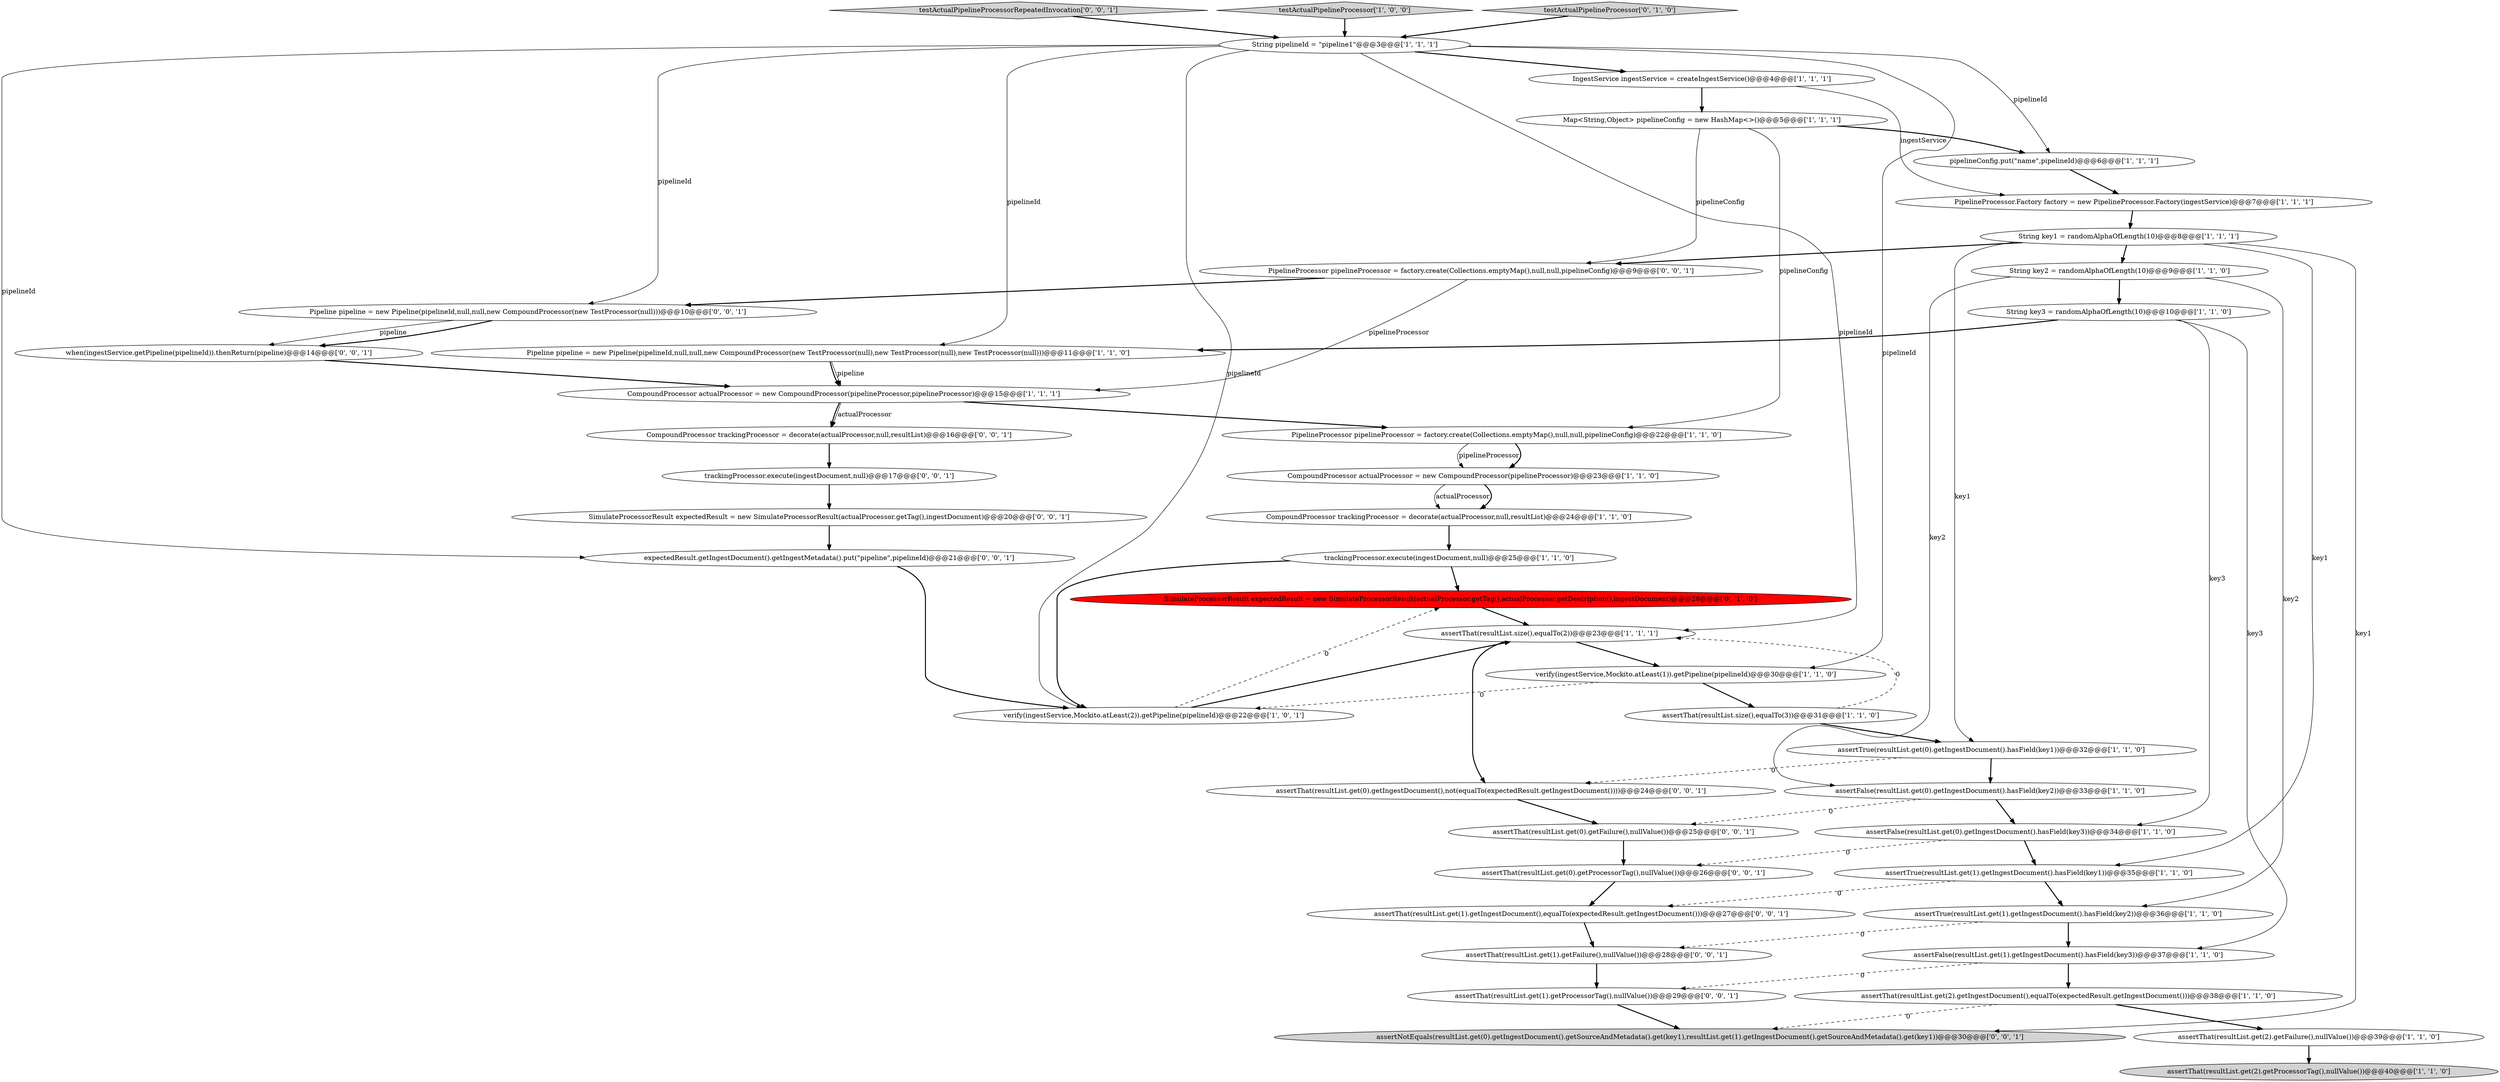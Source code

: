 digraph {
33 [style = filled, label = "assertNotEquals(resultList.get(0).getIngestDocument().getSourceAndMetadata().get(key1),resultList.get(1).getIngestDocument().getSourceAndMetadata().get(key1))@@@30@@@['0', '0', '1']", fillcolor = lightgray, shape = ellipse image = "AAA0AAABBB3BBB"];
28 [style = filled, label = "SimulateProcessorResult expectedResult = new SimulateProcessorResult(actualProcessor.getTag(),actualProcessor.getDescription(),ingestDocument)@@@28@@@['0', '1', '0']", fillcolor = red, shape = ellipse image = "AAA1AAABBB2BBB"];
37 [style = filled, label = "assertThat(resultList.get(1).getFailure(),nullValue())@@@28@@@['0', '0', '1']", fillcolor = white, shape = ellipse image = "AAA0AAABBB3BBB"];
2 [style = filled, label = "PipelineProcessor pipelineProcessor = factory.create(Collections.emptyMap(),null,null,pipelineConfig)@@@22@@@['1', '1', '0']", fillcolor = white, shape = ellipse image = "AAA0AAABBB1BBB"];
12 [style = filled, label = "assertThat(resultList.get(2).getProcessorTag(),nullValue())@@@40@@@['1', '1', '0']", fillcolor = lightgray, shape = ellipse image = "AAA0AAABBB1BBB"];
38 [style = filled, label = "testActualPipelineProcessorRepeatedInvocation['0', '0', '1']", fillcolor = lightgray, shape = diamond image = "AAA0AAABBB3BBB"];
10 [style = filled, label = "String key3 = randomAlphaOfLength(10)@@@10@@@['1', '1', '0']", fillcolor = white, shape = ellipse image = "AAA0AAABBB1BBB"];
44 [style = filled, label = "assertThat(resultList.get(1).getIngestDocument(),equalTo(expectedResult.getIngestDocument()))@@@27@@@['0', '0', '1']", fillcolor = white, shape = ellipse image = "AAA0AAABBB3BBB"];
15 [style = filled, label = "assertThat(resultList.size(),equalTo(2))@@@23@@@['1', '1', '1']", fillcolor = white, shape = ellipse image = "AAA0AAABBB1BBB"];
16 [style = filled, label = "PipelineProcessor.Factory factory = new PipelineProcessor.Factory(ingestService)@@@7@@@['1', '1', '1']", fillcolor = white, shape = ellipse image = "AAA0AAABBB1BBB"];
19 [style = filled, label = "pipelineConfig.put(\"name\",pipelineId)@@@6@@@['1', '1', '1']", fillcolor = white, shape = ellipse image = "AAA0AAABBB1BBB"];
32 [style = filled, label = "assertThat(resultList.get(0).getFailure(),nullValue())@@@25@@@['0', '0', '1']", fillcolor = white, shape = ellipse image = "AAA0AAABBB3BBB"];
8 [style = filled, label = "CompoundProcessor trackingProcessor = decorate(actualProcessor,null,resultList)@@@24@@@['1', '1', '0']", fillcolor = white, shape = ellipse image = "AAA0AAABBB1BBB"];
6 [style = filled, label = "assertTrue(resultList.get(0).getIngestDocument().hasField(key1))@@@32@@@['1', '1', '0']", fillcolor = white, shape = ellipse image = "AAA0AAABBB1BBB"];
17 [style = filled, label = "trackingProcessor.execute(ingestDocument,null)@@@25@@@['1', '1', '0']", fillcolor = white, shape = ellipse image = "AAA0AAABBB1BBB"];
20 [style = filled, label = "assertFalse(resultList.get(1).getIngestDocument().hasField(key3))@@@37@@@['1', '1', '0']", fillcolor = white, shape = ellipse image = "AAA0AAABBB1BBB"];
39 [style = filled, label = "when(ingestService.getPipeline(pipelineId)).thenReturn(pipeline)@@@14@@@['0', '0', '1']", fillcolor = white, shape = ellipse image = "AAA0AAABBB3BBB"];
3 [style = filled, label = "String pipelineId = \"pipeline1\"@@@3@@@['1', '1', '1']", fillcolor = white, shape = ellipse image = "AAA0AAABBB1BBB"];
25 [style = filled, label = "verify(ingestService,Mockito.atLeast(1)).getPipeline(pipelineId)@@@30@@@['1', '1', '0']", fillcolor = white, shape = ellipse image = "AAA0AAABBB1BBB"];
14 [style = filled, label = "CompoundProcessor actualProcessor = new CompoundProcessor(pipelineProcessor,pipelineProcessor)@@@15@@@['1', '1', '1']", fillcolor = white, shape = ellipse image = "AAA0AAABBB1BBB"];
0 [style = filled, label = "verify(ingestService,Mockito.atLeast(2)).getPipeline(pipelineId)@@@22@@@['1', '0', '1']", fillcolor = white, shape = ellipse image = "AAA0AAABBB1BBB"];
7 [style = filled, label = "assertFalse(resultList.get(0).getIngestDocument().hasField(key2))@@@33@@@['1', '1', '0']", fillcolor = white, shape = ellipse image = "AAA0AAABBB1BBB"];
23 [style = filled, label = "IngestService ingestService = createIngestService()@@@4@@@['1', '1', '1']", fillcolor = white, shape = ellipse image = "AAA0AAABBB1BBB"];
9 [style = filled, label = "CompoundProcessor actualProcessor = new CompoundProcessor(pipelineProcessor)@@@23@@@['1', '1', '0']", fillcolor = white, shape = ellipse image = "AAA0AAABBB1BBB"];
22 [style = filled, label = "assertThat(resultList.size(),equalTo(3))@@@31@@@['1', '1', '0']", fillcolor = white, shape = ellipse image = "AAA0AAABBB1BBB"];
30 [style = filled, label = "assertThat(resultList.get(0).getIngestDocument(),not(equalTo(expectedResult.getIngestDocument())))@@@24@@@['0', '0', '1']", fillcolor = white, shape = ellipse image = "AAA0AAABBB3BBB"];
34 [style = filled, label = "assertThat(resultList.get(1).getProcessorTag(),nullValue())@@@29@@@['0', '0', '1']", fillcolor = white, shape = ellipse image = "AAA0AAABBB3BBB"];
36 [style = filled, label = "Pipeline pipeline = new Pipeline(pipelineId,null,null,new CompoundProcessor(new TestProcessor(null)))@@@10@@@['0', '0', '1']", fillcolor = white, shape = ellipse image = "AAA0AAABBB3BBB"];
13 [style = filled, label = "Pipeline pipeline = new Pipeline(pipelineId,null,null,new CompoundProcessor(new TestProcessor(null),new TestProcessor(null),new TestProcessor(null)))@@@11@@@['1', '1', '0']", fillcolor = white, shape = ellipse image = "AAA0AAABBB1BBB"];
27 [style = filled, label = "testActualPipelineProcessor['1', '0', '0']", fillcolor = lightgray, shape = diamond image = "AAA0AAABBB1BBB"];
43 [style = filled, label = "trackingProcessor.execute(ingestDocument,null)@@@17@@@['0', '0', '1']", fillcolor = white, shape = ellipse image = "AAA0AAABBB3BBB"];
4 [style = filled, label = "assertFalse(resultList.get(0).getIngestDocument().hasField(key3))@@@34@@@['1', '1', '0']", fillcolor = white, shape = ellipse image = "AAA0AAABBB1BBB"];
40 [style = filled, label = "PipelineProcessor pipelineProcessor = factory.create(Collections.emptyMap(),null,null,pipelineConfig)@@@9@@@['0', '0', '1']", fillcolor = white, shape = ellipse image = "AAA0AAABBB3BBB"];
18 [style = filled, label = "assertTrue(resultList.get(1).getIngestDocument().hasField(key1))@@@35@@@['1', '1', '0']", fillcolor = white, shape = ellipse image = "AAA0AAABBB1BBB"];
26 [style = filled, label = "String key2 = randomAlphaOfLength(10)@@@9@@@['1', '1', '0']", fillcolor = white, shape = ellipse image = "AAA0AAABBB1BBB"];
42 [style = filled, label = "assertThat(resultList.get(0).getProcessorTag(),nullValue())@@@26@@@['0', '0', '1']", fillcolor = white, shape = ellipse image = "AAA0AAABBB3BBB"];
24 [style = filled, label = "assertThat(resultList.get(2).getIngestDocument(),equalTo(expectedResult.getIngestDocument()))@@@38@@@['1', '1', '0']", fillcolor = white, shape = ellipse image = "AAA0AAABBB1BBB"];
29 [style = filled, label = "testActualPipelineProcessor['0', '1', '0']", fillcolor = lightgray, shape = diamond image = "AAA0AAABBB2BBB"];
31 [style = filled, label = "CompoundProcessor trackingProcessor = decorate(actualProcessor,null,resultList)@@@16@@@['0', '0', '1']", fillcolor = white, shape = ellipse image = "AAA0AAABBB3BBB"];
1 [style = filled, label = "assertThat(resultList.get(2).getFailure(),nullValue())@@@39@@@['1', '1', '0']", fillcolor = white, shape = ellipse image = "AAA0AAABBB1BBB"];
41 [style = filled, label = "expectedResult.getIngestDocument().getIngestMetadata().put(\"pipeline\",pipelineId)@@@21@@@['0', '0', '1']", fillcolor = white, shape = ellipse image = "AAA0AAABBB3BBB"];
11 [style = filled, label = "Map<String,Object> pipelineConfig = new HashMap<>()@@@5@@@['1', '1', '1']", fillcolor = white, shape = ellipse image = "AAA0AAABBB1BBB"];
5 [style = filled, label = "assertTrue(resultList.get(1).getIngestDocument().hasField(key2))@@@36@@@['1', '1', '0']", fillcolor = white, shape = ellipse image = "AAA0AAABBB1BBB"];
35 [style = filled, label = "SimulateProcessorResult expectedResult = new SimulateProcessorResult(actualProcessor.getTag(),ingestDocument)@@@20@@@['0', '0', '1']", fillcolor = white, shape = ellipse image = "AAA0AAABBB3BBB"];
21 [style = filled, label = "String key1 = randomAlphaOfLength(10)@@@8@@@['1', '1', '1']", fillcolor = white, shape = ellipse image = "AAA0AAABBB1BBB"];
41->0 [style = bold, label=""];
28->15 [style = bold, label=""];
3->41 [style = solid, label="pipelineId"];
25->22 [style = bold, label=""];
5->20 [style = bold, label=""];
26->10 [style = bold, label=""];
23->16 [style = solid, label="ingestService"];
35->41 [style = bold, label=""];
15->25 [style = bold, label=""];
21->6 [style = solid, label="key1"];
2->9 [style = solid, label="pipelineProcessor"];
36->39 [style = solid, label="pipeline"];
14->31 [style = solid, label="actualProcessor"];
24->33 [style = dashed, label="0"];
29->3 [style = bold, label=""];
40->14 [style = solid, label="pipelineProcessor"];
27->3 [style = bold, label=""];
34->33 [style = bold, label=""];
39->14 [style = bold, label=""];
3->19 [style = solid, label="pipelineId"];
26->5 [style = solid, label="key2"];
30->32 [style = bold, label=""];
4->18 [style = bold, label=""];
25->0 [style = dashed, label="0"];
3->36 [style = solid, label="pipelineId"];
15->30 [style = bold, label=""];
2->9 [style = bold, label=""];
7->4 [style = bold, label=""];
9->8 [style = solid, label="actualProcessor"];
11->19 [style = bold, label=""];
21->18 [style = solid, label="key1"];
9->8 [style = bold, label=""];
0->28 [style = dashed, label="0"];
38->3 [style = bold, label=""];
0->15 [style = bold, label=""];
36->39 [style = bold, label=""];
22->15 [style = dashed, label="0"];
11->40 [style = solid, label="pipelineConfig"];
19->16 [style = bold, label=""];
8->17 [style = bold, label=""];
3->0 [style = solid, label="pipelineId"];
21->33 [style = solid, label="key1"];
18->44 [style = dashed, label="0"];
21->26 [style = bold, label=""];
3->23 [style = bold, label=""];
17->28 [style = bold, label=""];
3->15 [style = solid, label="pipelineId"];
3->25 [style = solid, label="pipelineId"];
17->0 [style = bold, label=""];
42->44 [style = bold, label=""];
10->4 [style = solid, label="key3"];
10->13 [style = bold, label=""];
40->36 [style = bold, label=""];
43->35 [style = bold, label=""];
20->34 [style = dashed, label="0"];
16->21 [style = bold, label=""];
18->5 [style = bold, label=""];
37->34 [style = bold, label=""];
11->2 [style = solid, label="pipelineConfig"];
14->31 [style = bold, label=""];
1->12 [style = bold, label=""];
4->42 [style = dashed, label="0"];
21->40 [style = bold, label=""];
31->43 [style = bold, label=""];
26->7 [style = solid, label="key2"];
7->32 [style = dashed, label="0"];
6->30 [style = dashed, label="0"];
14->2 [style = bold, label=""];
44->37 [style = bold, label=""];
24->1 [style = bold, label=""];
23->11 [style = bold, label=""];
6->7 [style = bold, label=""];
20->24 [style = bold, label=""];
10->20 [style = solid, label="key3"];
32->42 [style = bold, label=""];
13->14 [style = bold, label=""];
5->37 [style = dashed, label="0"];
22->6 [style = bold, label=""];
3->13 [style = solid, label="pipelineId"];
13->14 [style = solid, label="pipeline"];
}
